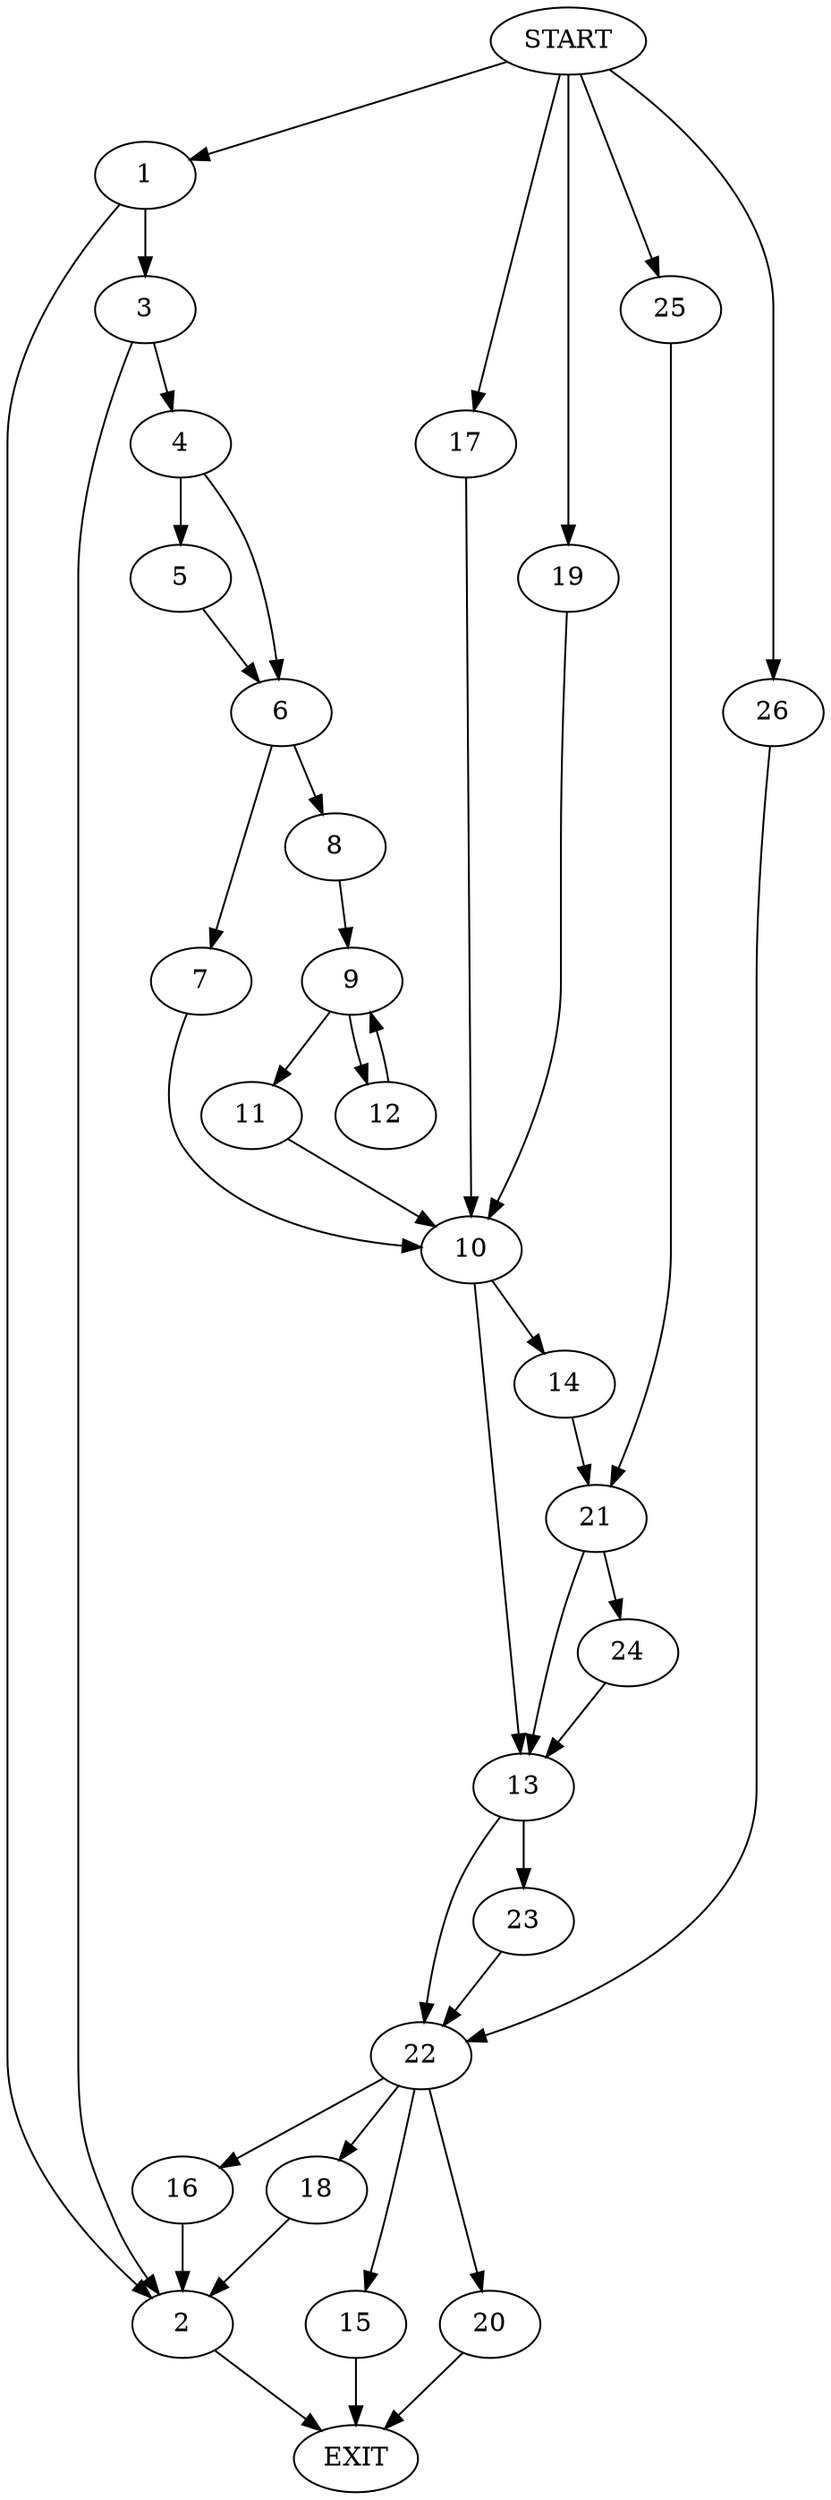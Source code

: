 digraph {
0 [label="START"]
27 [label="EXIT"]
0 -> 1
1 -> 2
1 -> 3
3 -> 2
3 -> 4
2 -> 27
4 -> 5
4 -> 6
6 -> 7
6 -> 8
5 -> 6
8 -> 9
7 -> 10
9 -> 11
9 -> 12
12 -> 9
11 -> 10
10 -> 13
10 -> 14
15 -> 27
16 -> 2
0 -> 17
17 -> 10
18 -> 2
0 -> 19
19 -> 10
20 -> 27
14 -> 21
13 -> 22
13 -> 23
21 -> 13
21 -> 24
0 -> 25
25 -> 21
24 -> 13
23 -> 22
22 -> 18
22 -> 20
22 -> 15
22 -> 16
0 -> 26
26 -> 22
}
